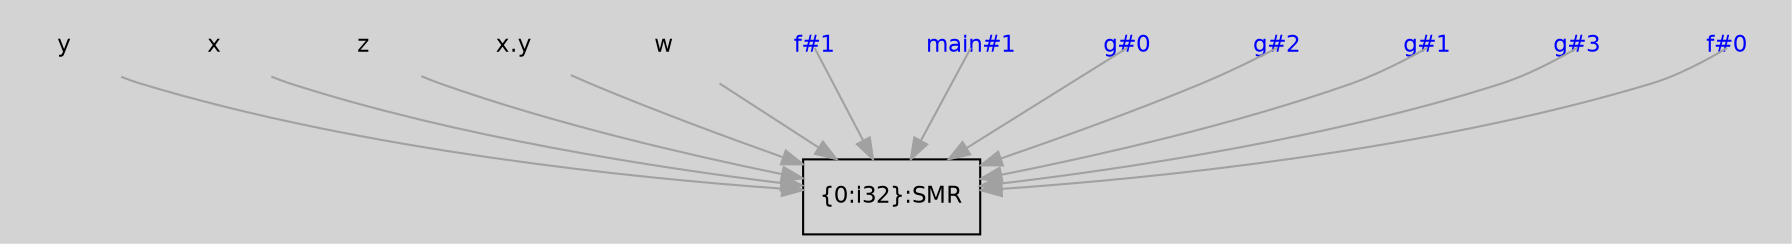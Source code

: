 digraph unnamed {
	graph [center=true, ratio=true, bgcolor=lightgray, fontname=Helvetica];
	node  [fontname=Helvetica, fontsize=11];

	Node0x7fc243d08000 [shape=record,label="{\{0:i32\}:SMR}"];
	Node0x7fc243d018b8[ shape=plaintext, label ="y"];
	Node0x7fc243d018b8 -> Node0x7fc243d08000[arrowtail=tee,color=gray63];
	Node0x7fc243d01828[ shape=plaintext, label ="x"];
	Node0x7fc243d01828 -> Node0x7fc243d08000[arrowtail=tee,color=gray63];
	Node0x7fc243d019d8[ shape=plaintext, label ="z"];
	Node0x7fc243d019d8 -> Node0x7fc243d08000[arrowtail=tee,color=gray63];
	Node0x7fc243d01d88[ shape=plaintext, label ="x.y"];
	Node0x7fc243d01d88 -> Node0x7fc243d08000[arrowtail=tee,color=gray63];
	Node0x7fc243d01948[ shape=plaintext, label ="w"];
	Node0x7fc243d01948 -> Node0x7fc243d08000[arrowtail=tee,color=gray63];
	Node0x7fc243d00800[ shape=plaintext,fontcolor=blue, label ="f#1"];
	Node0x7fc243d00800 -> Node0x7fc243d08000[tailclip=false,color=gray63];
	Node0x7fc243d015b0[ shape=plaintext,fontcolor=blue, label ="main#1"];
	Node0x7fc243d015b0 -> Node0x7fc243d08000[tailclip=false,color=gray63];
	Node0x7fc243d00ee0[ shape=plaintext,fontcolor=blue, label ="g#0"];
	Node0x7fc243d00ee0 -> Node0x7fc243d08000[tailclip=false,color=gray63];
	Node0x7fc243d00f60[ shape=plaintext,fontcolor=blue, label ="g#2"];
	Node0x7fc243d00f60 -> Node0x7fc243d08000[tailclip=false,color=gray63];
	Node0x7fc243d00f20[ shape=plaintext,fontcolor=blue, label ="g#1"];
	Node0x7fc243d00f20 -> Node0x7fc243d08000[tailclip=false,color=gray63];
	Node0x7fc243d00fa0[ shape=plaintext,fontcolor=blue, label ="g#3"];
	Node0x7fc243d00fa0 -> Node0x7fc243d08000[tailclip=false,color=gray63];
	Node0x7fc243d007c0[ shape=plaintext,fontcolor=blue, label ="f#0"];
	Node0x7fc243d007c0 -> Node0x7fc243d08000[tailclip=false,color=gray63];
}
